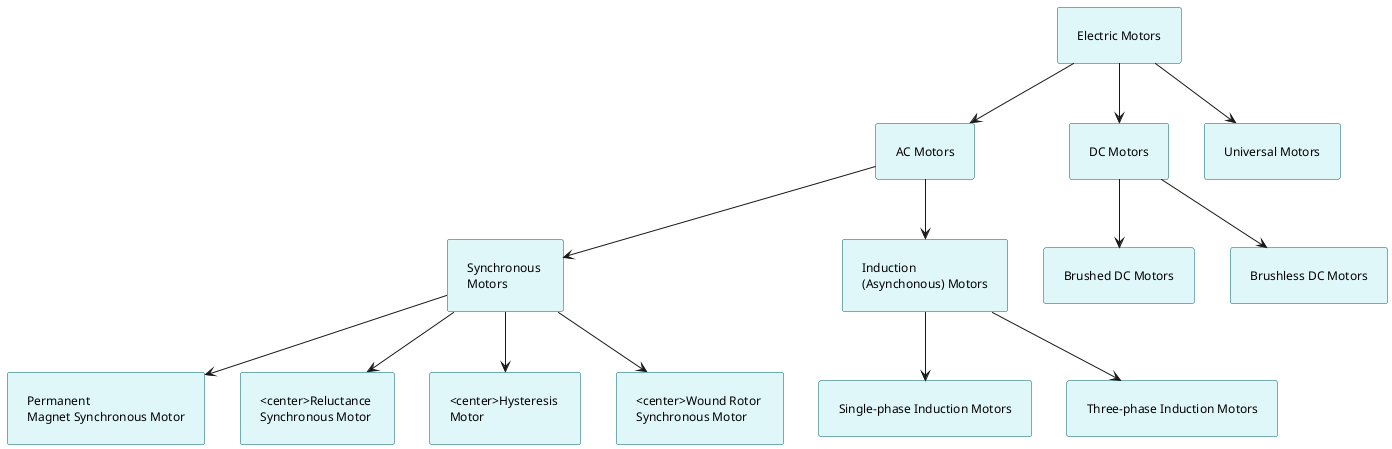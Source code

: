 @startuml
' Set the direction of the graph to top-bottom for a traditional family tree layout
top to bottom direction

' Define the root node
rectangle "Electric Motors" as EM

' Define first-level categories
rectangle "AC Motors" as ACM
rectangle "DC Motors" as DCM
rectangle "Universal Motors" as UM

' Define second-level categories for AC Motors
rectangle "Synchronous \nMotors" as SM
rectangle "Induction \n(Asynchonous) Motors" as IM

' Define third-level categories for Synchronous Motors
rectangle "Permanent\nMagnet Synchronous Motor" as PMSM
rectangle "<center>Reluctance \nSynchronous Motor" as RSM
rectangle "<center>Hysteresis \nMotor" as HM
rectangle "<center>Wound Rotor \nSynchronous Motor" as WRM

' Define third-level categories for Induction Motors
rectangle "Single-phase Induction Motors" as SIM
rectangle "Three-phase Induction Motors" as TIM

' Define second-level categories for DC Motors
rectangle "Brushed DC Motors" as BDCM
rectangle "Brushless DC Motors" as BLCM

' Connect root to first-level categories
EM --> ACM
EM --> DCM
EM --> UM

' Connect AC Motors to its subcategories
ACM --> SM
ACM --> IM

' Connect Induction Motors to its subcategories
SM --> PMSM
SM --> RSM
SM --> HM
SM --> WRM

' Connect Induction Motors to its subcategories
IM --> SIM
IM --> TIM

' Connect DC Motors to its subcategories
DCM --> BDCM
DCM --> BLCM

' Optional: Style the nodes for better visualization
skinparam rectangle {
  BackgroundColor #E0F7FA
  BorderColor #006064
  FontName Arial
  FontSize 12
}

' Optional: Add some spacing to influence layout
skinparam padding 10

@enduml
